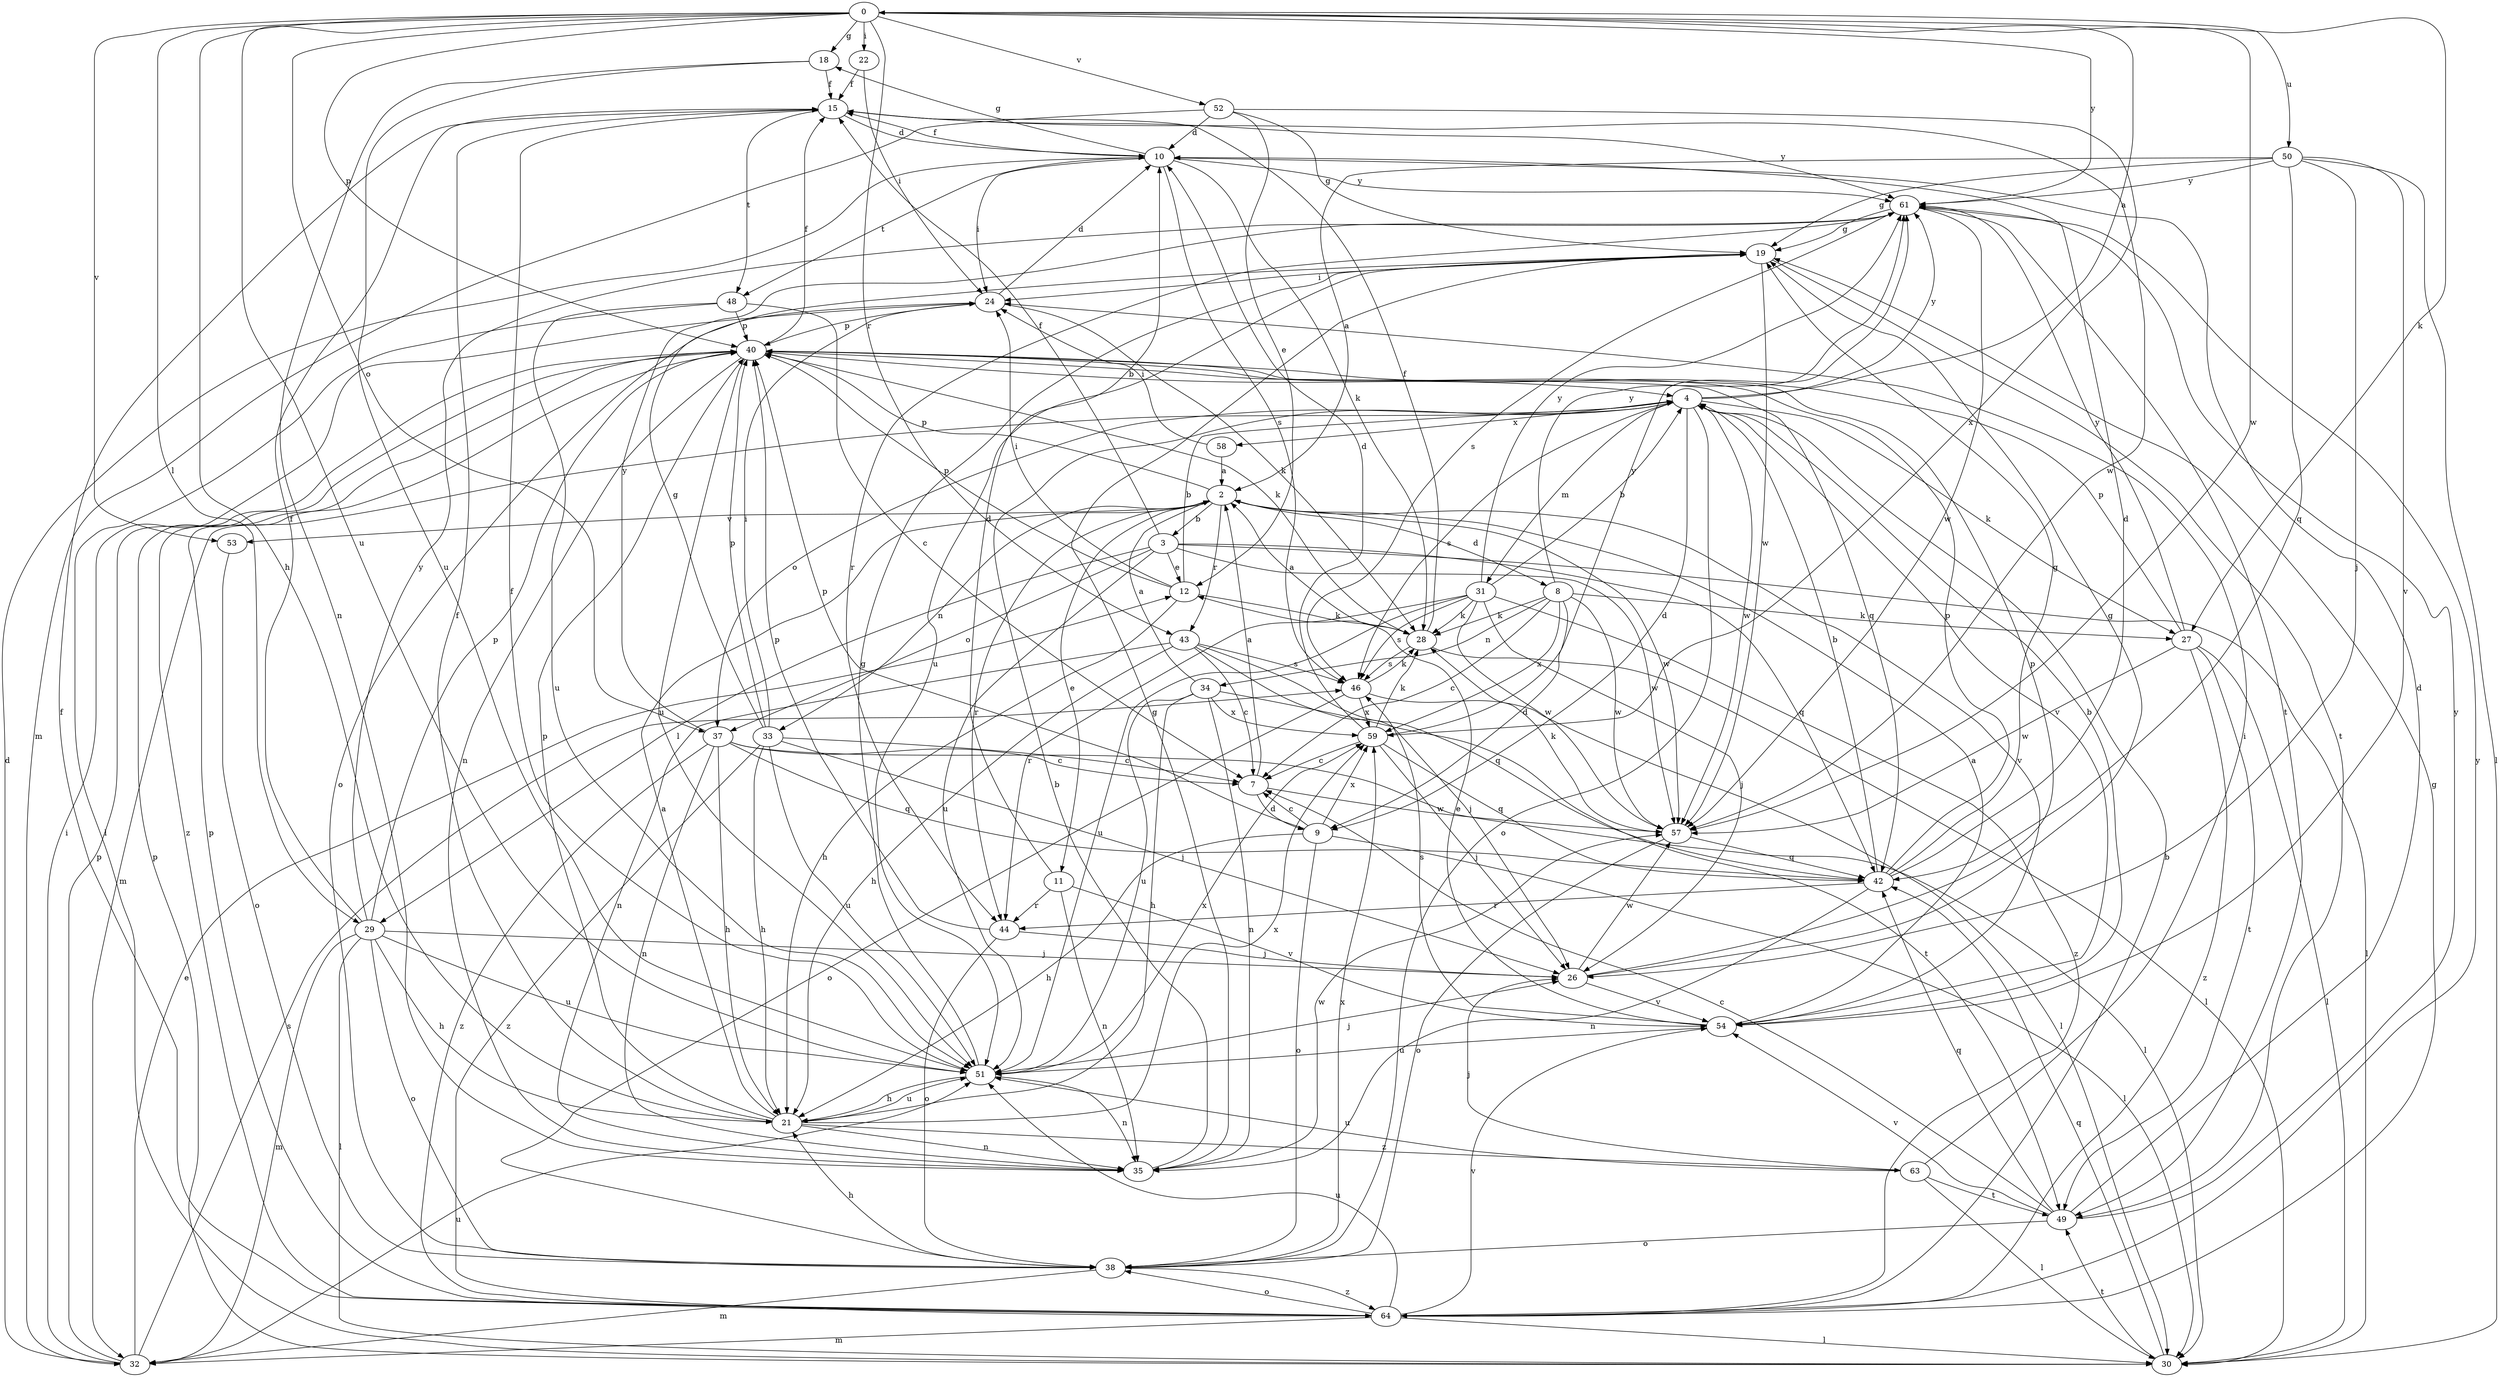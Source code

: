 strict digraph  {
0;
2;
3;
4;
7;
8;
9;
10;
11;
12;
15;
18;
19;
21;
22;
24;
26;
27;
28;
29;
30;
31;
32;
33;
34;
35;
37;
38;
40;
42;
43;
44;
46;
48;
49;
50;
51;
52;
53;
54;
57;
58;
59;
61;
63;
64;
0 -> 18  [label=g];
0 -> 21  [label=h];
0 -> 22  [label=i];
0 -> 27  [label=k];
0 -> 29  [label=l];
0 -> 37  [label=o];
0 -> 40  [label=p];
0 -> 43  [label=r];
0 -> 50  [label=u];
0 -> 51  [label=u];
0 -> 52  [label=v];
0 -> 53  [label=v];
0 -> 57  [label=w];
0 -> 61  [label=y];
2 -> 3  [label=b];
2 -> 8  [label=d];
2 -> 11  [label=e];
2 -> 33  [label=n];
2 -> 40  [label=p];
2 -> 43  [label=r];
2 -> 44  [label=r];
2 -> 53  [label=v];
2 -> 54  [label=v];
2 -> 57  [label=w];
3 -> 12  [label=e];
3 -> 15  [label=f];
3 -> 29  [label=l];
3 -> 30  [label=l];
3 -> 37  [label=o];
3 -> 42  [label=q];
3 -> 51  [label=u];
3 -> 57  [label=w];
4 -> 0  [label=a];
4 -> 9  [label=d];
4 -> 27  [label=k];
4 -> 31  [label=m];
4 -> 32  [label=m];
4 -> 37  [label=o];
4 -> 38  [label=o];
4 -> 46  [label=s];
4 -> 54  [label=v];
4 -> 57  [label=w];
4 -> 58  [label=x];
4 -> 61  [label=y];
7 -> 2  [label=a];
7 -> 9  [label=d];
7 -> 57  [label=w];
8 -> 7  [label=c];
8 -> 9  [label=d];
8 -> 27  [label=k];
8 -> 28  [label=k];
8 -> 34  [label=n];
8 -> 57  [label=w];
8 -> 59  [label=x];
8 -> 61  [label=y];
9 -> 7  [label=c];
9 -> 21  [label=h];
9 -> 30  [label=l];
9 -> 38  [label=o];
9 -> 40  [label=p];
9 -> 59  [label=x];
10 -> 15  [label=f];
10 -> 18  [label=g];
10 -> 24  [label=i];
10 -> 28  [label=k];
10 -> 46  [label=s];
10 -> 48  [label=t];
10 -> 61  [label=y];
11 -> 10  [label=d];
11 -> 35  [label=n];
11 -> 44  [label=r];
11 -> 54  [label=v];
12 -> 4  [label=b];
12 -> 21  [label=h];
12 -> 24  [label=i];
12 -> 28  [label=k];
12 -> 40  [label=p];
15 -> 10  [label=d];
15 -> 48  [label=t];
15 -> 57  [label=w];
15 -> 61  [label=y];
18 -> 15  [label=f];
18 -> 35  [label=n];
18 -> 51  [label=u];
19 -> 24  [label=i];
19 -> 49  [label=t];
19 -> 51  [label=u];
19 -> 57  [label=w];
21 -> 2  [label=a];
21 -> 15  [label=f];
21 -> 35  [label=n];
21 -> 40  [label=p];
21 -> 51  [label=u];
21 -> 59  [label=x];
21 -> 63  [label=z];
22 -> 15  [label=f];
22 -> 24  [label=i];
24 -> 10  [label=d];
24 -> 28  [label=k];
24 -> 38  [label=o];
24 -> 40  [label=p];
26 -> 19  [label=g];
26 -> 40  [label=p];
26 -> 54  [label=v];
26 -> 57  [label=w];
27 -> 30  [label=l];
27 -> 40  [label=p];
27 -> 49  [label=t];
27 -> 57  [label=w];
27 -> 61  [label=y];
27 -> 64  [label=z];
28 -> 2  [label=a];
28 -> 15  [label=f];
28 -> 30  [label=l];
28 -> 46  [label=s];
29 -> 15  [label=f];
29 -> 21  [label=h];
29 -> 26  [label=j];
29 -> 30  [label=l];
29 -> 32  [label=m];
29 -> 38  [label=o];
29 -> 40  [label=p];
29 -> 51  [label=u];
29 -> 61  [label=y];
30 -> 40  [label=p];
30 -> 42  [label=q];
30 -> 49  [label=t];
31 -> 4  [label=b];
31 -> 26  [label=j];
31 -> 28  [label=k];
31 -> 44  [label=r];
31 -> 46  [label=s];
31 -> 51  [label=u];
31 -> 57  [label=w];
31 -> 61  [label=y];
31 -> 64  [label=z];
32 -> 10  [label=d];
32 -> 12  [label=e];
32 -> 24  [label=i];
32 -> 40  [label=p];
32 -> 46  [label=s];
32 -> 51  [label=u];
33 -> 7  [label=c];
33 -> 19  [label=g];
33 -> 21  [label=h];
33 -> 24  [label=i];
33 -> 26  [label=j];
33 -> 40  [label=p];
33 -> 51  [label=u];
33 -> 64  [label=z];
34 -> 2  [label=a];
34 -> 21  [label=h];
34 -> 35  [label=n];
34 -> 49  [label=t];
34 -> 51  [label=u];
34 -> 59  [label=x];
35 -> 4  [label=b];
35 -> 19  [label=g];
35 -> 57  [label=w];
37 -> 7  [label=c];
37 -> 21  [label=h];
37 -> 30  [label=l];
37 -> 35  [label=n];
37 -> 42  [label=q];
37 -> 61  [label=y];
37 -> 64  [label=z];
38 -> 21  [label=h];
38 -> 32  [label=m];
38 -> 59  [label=x];
38 -> 64  [label=z];
40 -> 4  [label=b];
40 -> 15  [label=f];
40 -> 28  [label=k];
40 -> 35  [label=n];
40 -> 42  [label=q];
40 -> 51  [label=u];
40 -> 64  [label=z];
42 -> 4  [label=b];
42 -> 10  [label=d];
42 -> 19  [label=g];
42 -> 35  [label=n];
42 -> 40  [label=p];
42 -> 44  [label=r];
43 -> 7  [label=c];
43 -> 21  [label=h];
43 -> 26  [label=j];
43 -> 35  [label=n];
43 -> 42  [label=q];
43 -> 46  [label=s];
44 -> 26  [label=j];
44 -> 38  [label=o];
44 -> 40  [label=p];
46 -> 28  [label=k];
46 -> 30  [label=l];
46 -> 38  [label=o];
46 -> 59  [label=x];
48 -> 7  [label=c];
48 -> 30  [label=l];
48 -> 40  [label=p];
48 -> 51  [label=u];
49 -> 7  [label=c];
49 -> 10  [label=d];
49 -> 38  [label=o];
49 -> 42  [label=q];
49 -> 54  [label=v];
49 -> 61  [label=y];
50 -> 2  [label=a];
50 -> 19  [label=g];
50 -> 26  [label=j];
50 -> 30  [label=l];
50 -> 42  [label=q];
50 -> 54  [label=v];
50 -> 61  [label=y];
51 -> 15  [label=f];
51 -> 19  [label=g];
51 -> 21  [label=h];
51 -> 26  [label=j];
51 -> 35  [label=n];
51 -> 59  [label=x];
52 -> 10  [label=d];
52 -> 12  [label=e];
52 -> 19  [label=g];
52 -> 32  [label=m];
52 -> 59  [label=x];
53 -> 38  [label=o];
54 -> 2  [label=a];
54 -> 4  [label=b];
54 -> 12  [label=e];
54 -> 46  [label=s];
54 -> 51  [label=u];
57 -> 28  [label=k];
57 -> 38  [label=o];
57 -> 42  [label=q];
58 -> 2  [label=a];
58 -> 24  [label=i];
59 -> 7  [label=c];
59 -> 10  [label=d];
59 -> 26  [label=j];
59 -> 28  [label=k];
59 -> 42  [label=q];
59 -> 61  [label=y];
61 -> 19  [label=g];
61 -> 44  [label=r];
61 -> 46  [label=s];
61 -> 49  [label=t];
61 -> 57  [label=w];
63 -> 24  [label=i];
63 -> 26  [label=j];
63 -> 30  [label=l];
63 -> 49  [label=t];
63 -> 51  [label=u];
64 -> 4  [label=b];
64 -> 15  [label=f];
64 -> 19  [label=g];
64 -> 30  [label=l];
64 -> 32  [label=m];
64 -> 38  [label=o];
64 -> 40  [label=p];
64 -> 51  [label=u];
64 -> 54  [label=v];
64 -> 61  [label=y];
}
